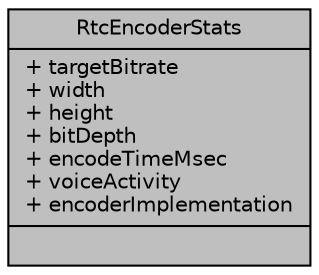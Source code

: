 digraph "RtcEncoderStats"
{
 // LATEX_PDF_SIZE
  edge [fontname="Helvetica",fontsize="10",labelfontname="Helvetica",labelfontsize="10"];
  node [fontname="Helvetica",fontsize="10",shape=record];
  Node1 [label="{RtcEncoderStats\n|+ targetBitrate\l+ width\l+ height\l+ bitDepth\l+ encodeTimeMsec\l+ voiceActivity\l+ encoderImplementation\l|}",height=0.2,width=0.4,color="black", fillcolor="grey75", style="filled", fontcolor="black",tooltip="The stats object is populated by the application to include details about the encoder."];
}
